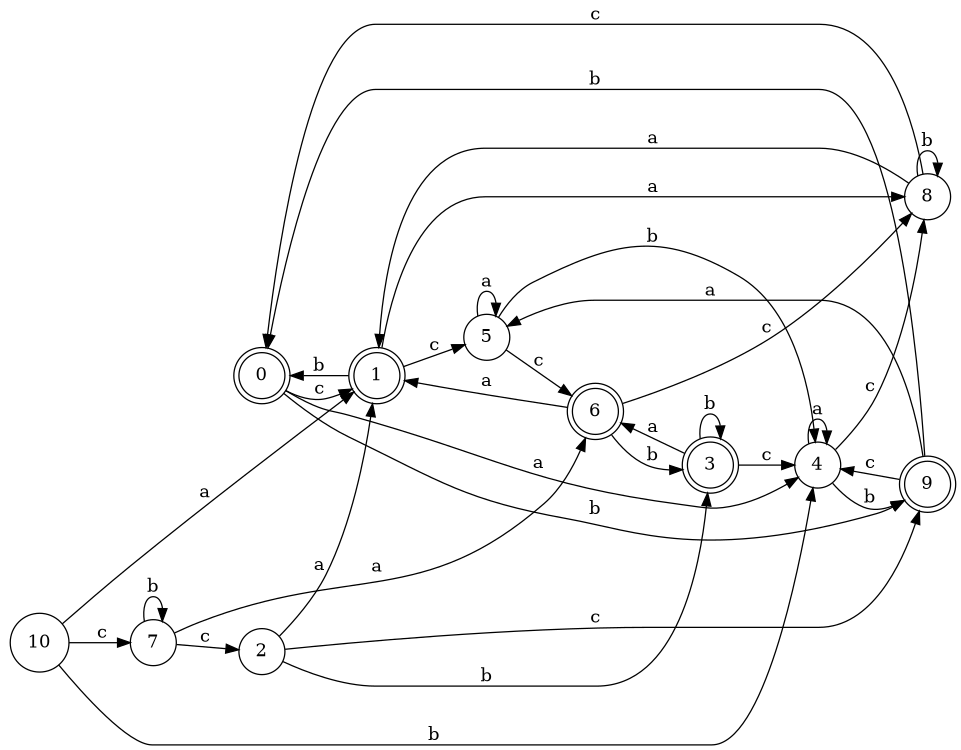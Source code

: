 digraph n9_2 {
__start0 [label="" shape="none"];

rankdir=LR;
size="8,5";

s0 [style="rounded,filled", color="black", fillcolor="white" shape="doublecircle", label="0"];
s1 [style="rounded,filled", color="black", fillcolor="white" shape="doublecircle", label="1"];
s2 [style="filled", color="black", fillcolor="white" shape="circle", label="2"];
s3 [style="rounded,filled", color="black", fillcolor="white" shape="doublecircle", label="3"];
s4 [style="filled", color="black", fillcolor="white" shape="circle", label="4"];
s5 [style="filled", color="black", fillcolor="white" shape="circle", label="5"];
s6 [style="rounded,filled", color="black", fillcolor="white" shape="doublecircle", label="6"];
s7 [style="filled", color="black", fillcolor="white" shape="circle", label="7"];
s8 [style="filled", color="black", fillcolor="white" shape="circle", label="8"];
s9 [style="rounded,filled", color="black", fillcolor="white" shape="doublecircle", label="9"];
s10 [style="filled", color="black", fillcolor="white" shape="circle", label="10"];
s0 -> s4 [label="a"];
s0 -> s9 [label="b"];
s0 -> s1 [label="c"];
s1 -> s8 [label="a"];
s1 -> s0 [label="b"];
s1 -> s5 [label="c"];
s2 -> s1 [label="a"];
s2 -> s3 [label="b"];
s2 -> s9 [label="c"];
s3 -> s6 [label="a"];
s3 -> s3 [label="b"];
s3 -> s4 [label="c"];
s4 -> s4 [label="a"];
s4 -> s9 [label="b"];
s4 -> s8 [label="c"];
s5 -> s5 [label="a"];
s5 -> s4 [label="b"];
s5 -> s6 [label="c"];
s6 -> s1 [label="a"];
s6 -> s3 [label="b"];
s6 -> s8 [label="c"];
s7 -> s6 [label="a"];
s7 -> s7 [label="b"];
s7 -> s2 [label="c"];
s8 -> s1 [label="a"];
s8 -> s8 [label="b"];
s8 -> s0 [label="c"];
s9 -> s5 [label="a"];
s9 -> s0 [label="b"];
s9 -> s4 [label="c"];
s10 -> s1 [label="a"];
s10 -> s4 [label="b"];
s10 -> s7 [label="c"];

}